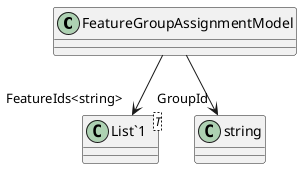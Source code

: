 @startuml
class FeatureGroupAssignmentModel {
}
class "List`1"<T> {
}
FeatureGroupAssignmentModel --> "FeatureIds<string>" "List`1"
FeatureGroupAssignmentModel --> "GroupId" string
@enduml
